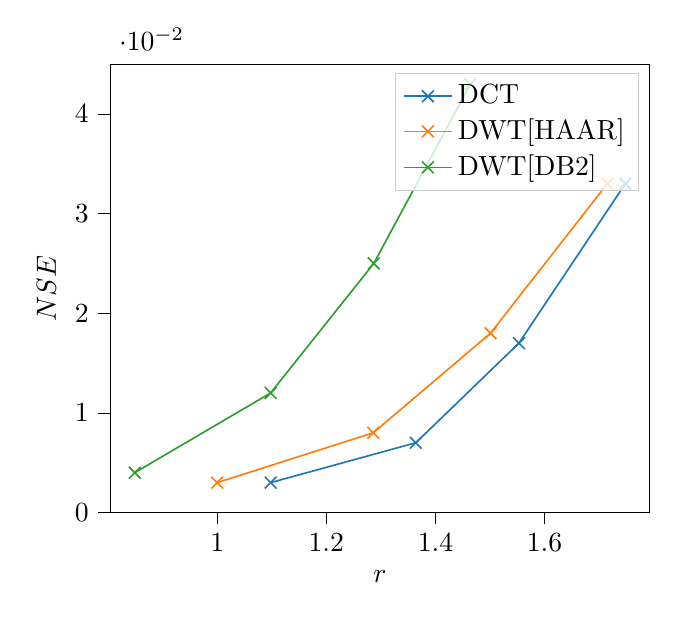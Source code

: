 % This file was created with tikzplotlib v0.10.1.
\begin{tikzpicture}

\definecolor{darkgray176}{RGB}{176,176,176}
\definecolor{darkorange25512714}{RGB}{255,127,14}
\definecolor{forestgreen4416044}{RGB}{44,160,44}
\definecolor{lightgray204}{RGB}{204,204,204}
\definecolor{steelblue31119180}{RGB}{31,119,180}

\begin{axis}[
legend cell align={left},
legend style={fill opacity=0.8, draw opacity=1, text opacity=1, draw=lightgray204},
tick align=outside,
tick pos=left,
x grid style={darkgray176},
xlabel={\(\displaystyle r\)},
xmin=0.804, xmax=1.793,
xtick style={color=black},
y grid style={darkgray176},
ylabel={\(\displaystyle NSE\)},
ymin=0.0, ymax=0.045,
ytick style={color=black}
]
\addplot [semithick, steelblue31119180, mark=x, mark size=3.0, mark options={solid}]
table {%
1.748 0.033
1.553 0.017
1.364 0.007
1.098 0.003
};
\addlegendentry{DCT}
\addplot [semithick, darkorange25512714, mark=x, mark size=3.0, mark options={solid}]
table {%
1.715 0.033
1.501 0.018
1.286 0.008
1.0 0.003
};
\addlegendentry{DWT[HAAR]}
\addplot [semithick, forestgreen4416044, mark=x, mark size=3.0, mark options={solid}]
table {%
1.464 0.043
1.287 0.025
1.098 0.012
0.849 0.004
};
\addlegendentry{DWT[DB2]}
\end{axis}

\end{tikzpicture}
